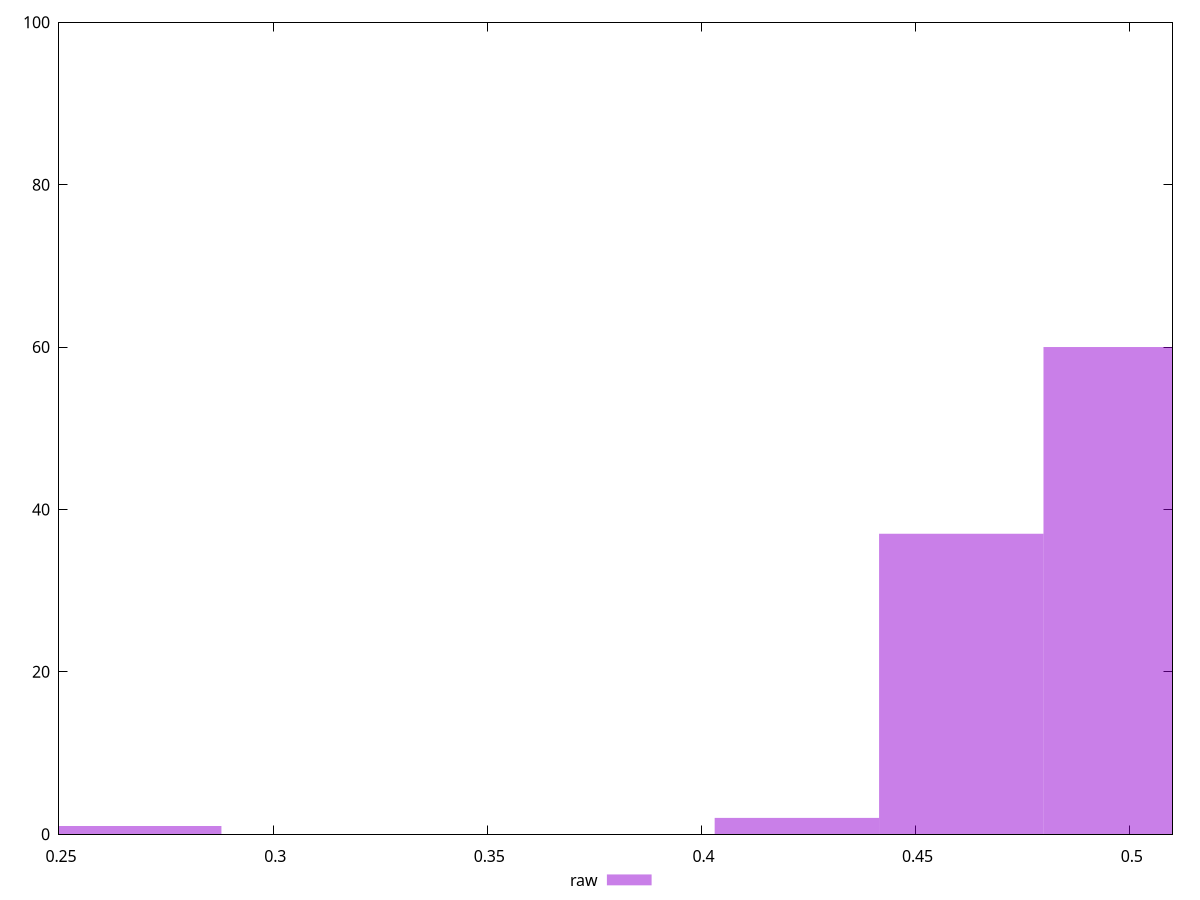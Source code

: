 reset

$raw <<EOF
0.2687302533774902 1
0.4990704705581961 60
0.46068043436141176 37
0.42229039816462743 2
EOF

set key outside below
set boxwidth 0.03839003619678431
set xrange [0.25:0.51]
set yrange [0:100]
set trange [0:100]
set style fill transparent solid 0.5 noborder
set terminal svg size 640, 490 enhanced background rgb 'white'
set output "report_00026_2021-02-22T21:38:55.199Z/meta/score/samples/pages+cached/raw/histogram.svg"

plot $raw title "raw" with boxes

reset
